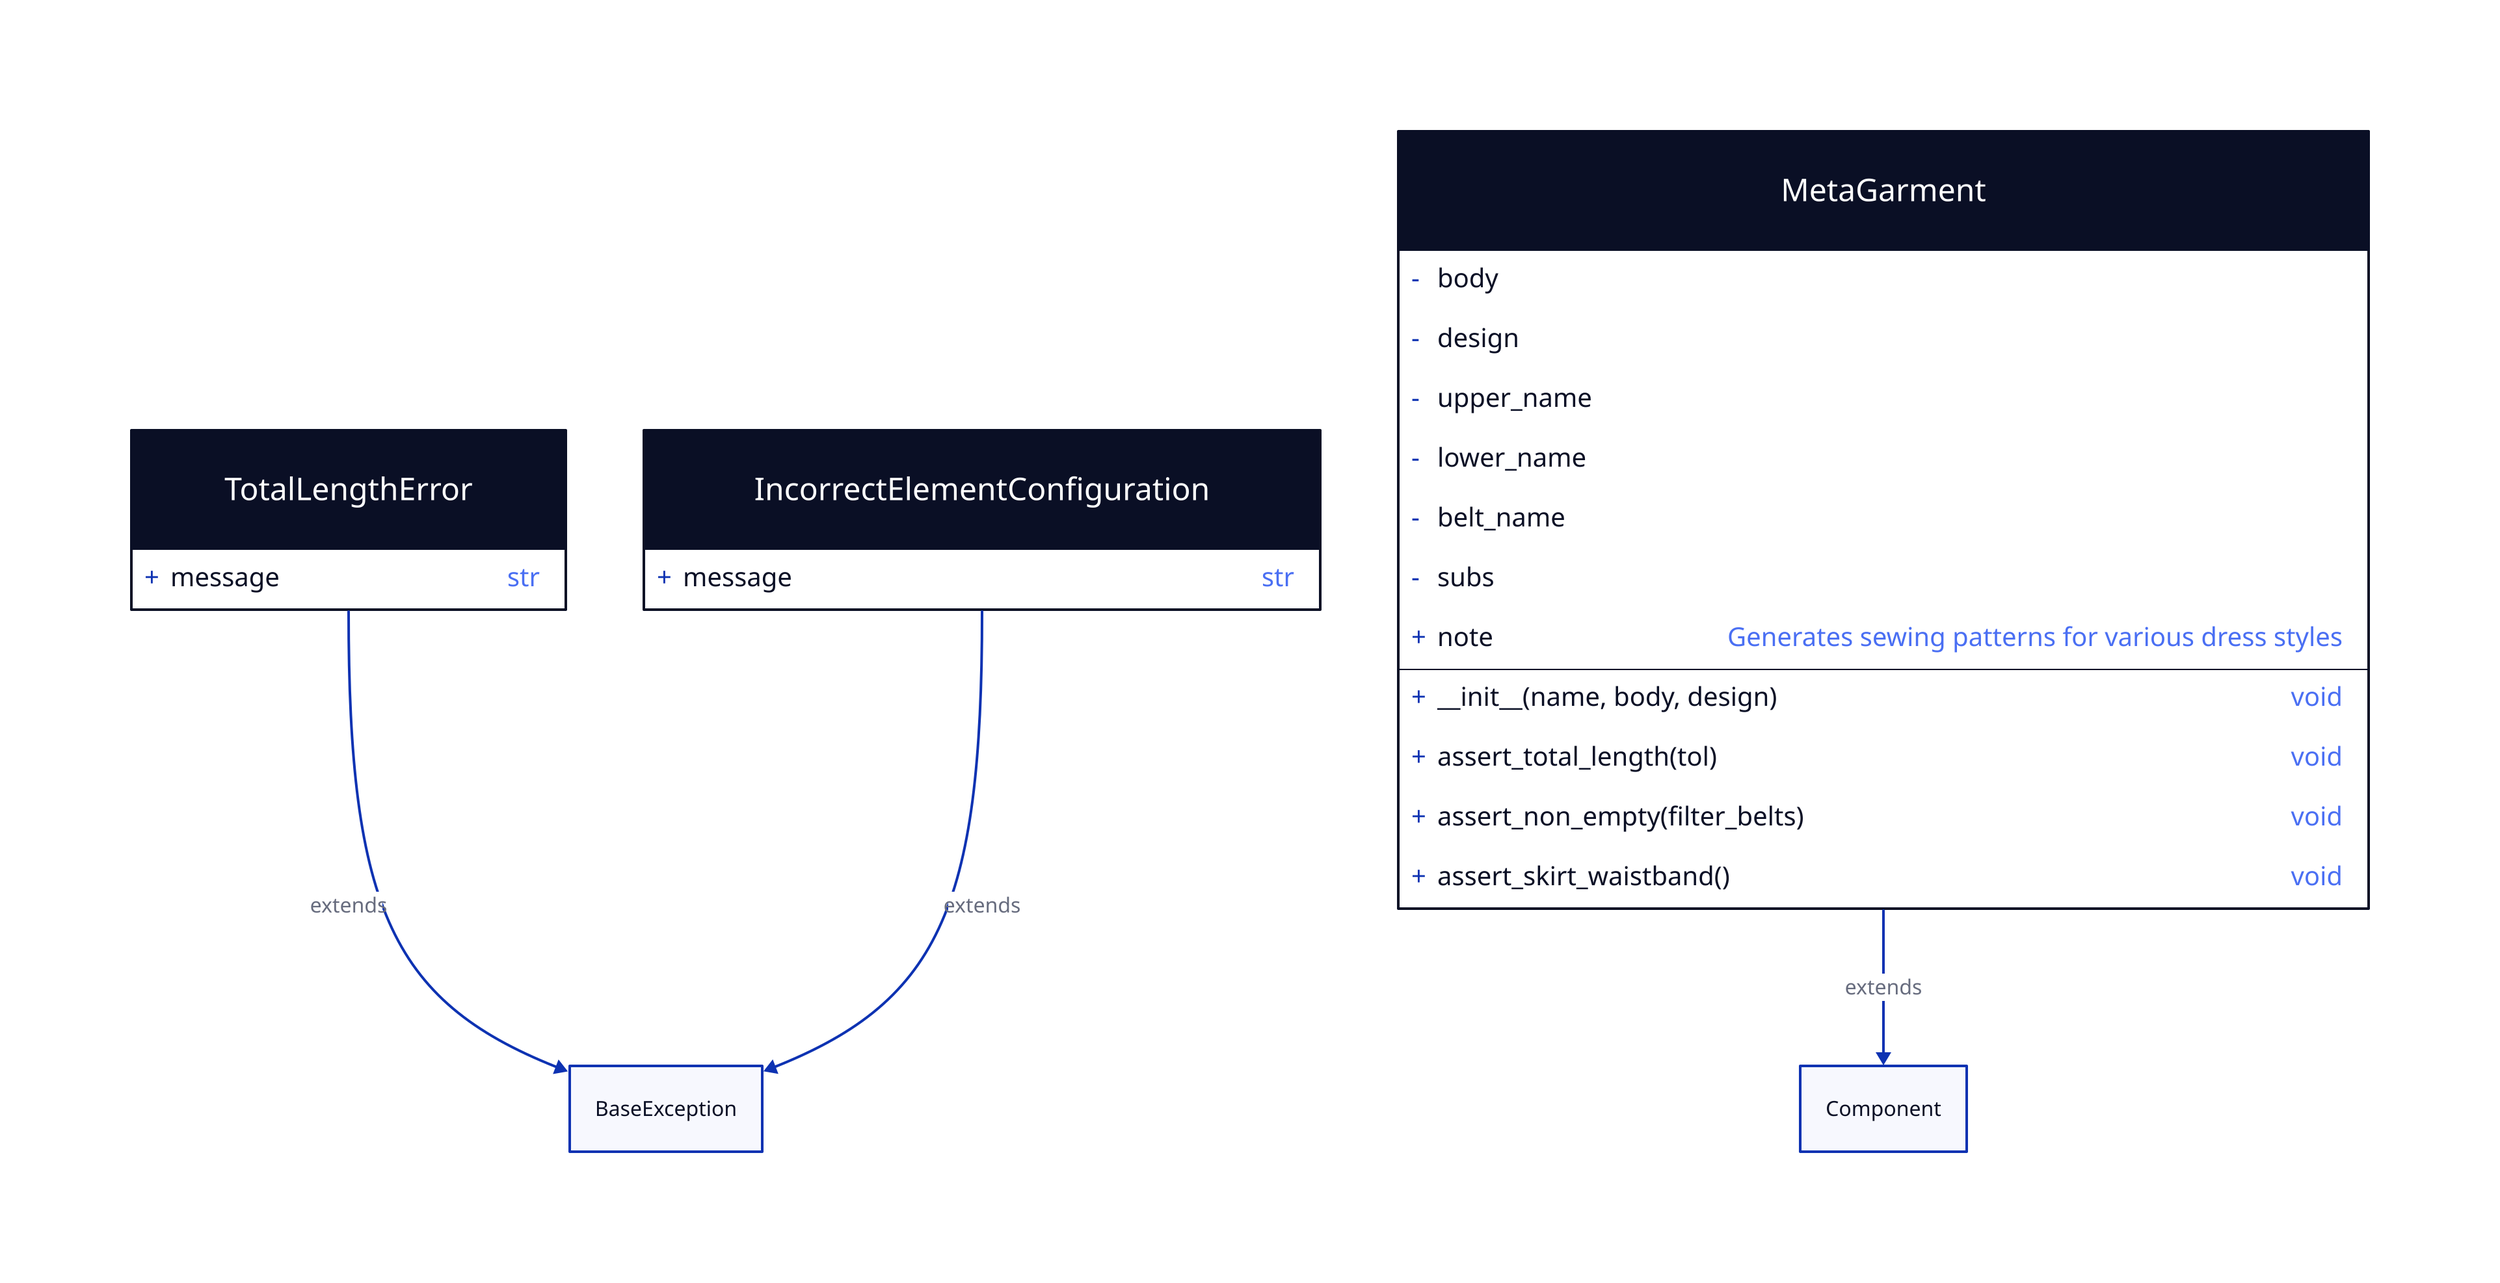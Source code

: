 # Classes
TotalLengthError: {
  shape: class
  message: str
}

IncorrectElementConfiguration: {
  shape: class
  message: str
}

MetaGarment: {
  shape: class
  
  # Private fields
  -body
  -design 
  -upper_name
  -lower_name
  -belt_name
  -subs

  # Public methods
  +__init__(name, body, design)
  +assert_total_length(tol)
  +assert_non_empty(filter_belts)
  +assert_skirt_waistband()
}

# Inheritance relationships
TotalLengthError -> BaseException: extends
IncorrectElementConfiguration -> BaseException: extends
MetaGarment -> Component: extends

# Add note
MetaGarment.note: Generates sewing patterns for various dress styles
